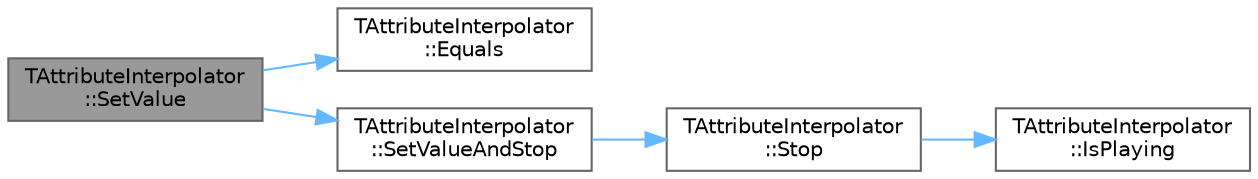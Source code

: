 digraph "TAttributeInterpolator::SetValue"
{
 // INTERACTIVE_SVG=YES
 // LATEX_PDF_SIZE
  bgcolor="transparent";
  edge [fontname=Helvetica,fontsize=10,labelfontname=Helvetica,labelfontsize=10];
  node [fontname=Helvetica,fontsize=10,shape=box,height=0.2,width=0.4];
  rankdir="LR";
  Node1 [id="Node000001",label="TAttributeInterpolator\l::SetValue",height=0.2,width=0.4,color="gray40", fillcolor="grey60", style="filled", fontcolor="black",tooltip="Set the internal state of the interpolator."];
  Node1 -> Node2 [id="edge1_Node000001_Node000002",color="steelblue1",style="solid",tooltip=" "];
  Node2 [id="Node000002",label="TAttributeInterpolator\l::Equals",height=0.2,width=0.4,color="grey40", fillcolor="white", style="filled",URL="$d4/da5/classTAttributeInterpolator.html#a293fab1714773b77602ffd3fcd819d29",tooltip="Helper function to compare to values - to allow to specialize per type as needed."];
  Node1 -> Node3 [id="edge2_Node000001_Node000003",color="steelblue1",style="solid",tooltip=" "];
  Node3 [id="Node000003",label="TAttributeInterpolator\l::SetValueAndStop",height=0.2,width=0.4,color="grey40", fillcolor="white", style="filled",URL="$d4/da5/classTAttributeInterpolator.html#a1c261e9cd37e43d08b9a0bc22c88fd90",tooltip="Set the internal state of the interpolator and disables animation."];
  Node3 -> Node4 [id="edge3_Node000003_Node000004",color="steelblue1",style="solid",tooltip=" "];
  Node4 [id="Node000004",label="TAttributeInterpolator\l::Stop",height=0.2,width=0.4,color="grey40", fillcolor="white", style="filled",URL="$d4/da5/classTAttributeInterpolator.html#af3769816b2af52a0a1d4db5d2774d7dc",tooltip=" "];
  Node4 -> Node5 [id="edge4_Node000004_Node000005",color="steelblue1",style="solid",tooltip=" "];
  Node5 [id="Node000005",label="TAttributeInterpolator\l::IsPlaying",height=0.2,width=0.4,color="grey40", fillcolor="white", style="filled",URL="$d4/da5/classTAttributeInterpolator.html#a8719b94f4fd20bf525987a3961145a6c",tooltip=" "];
}
